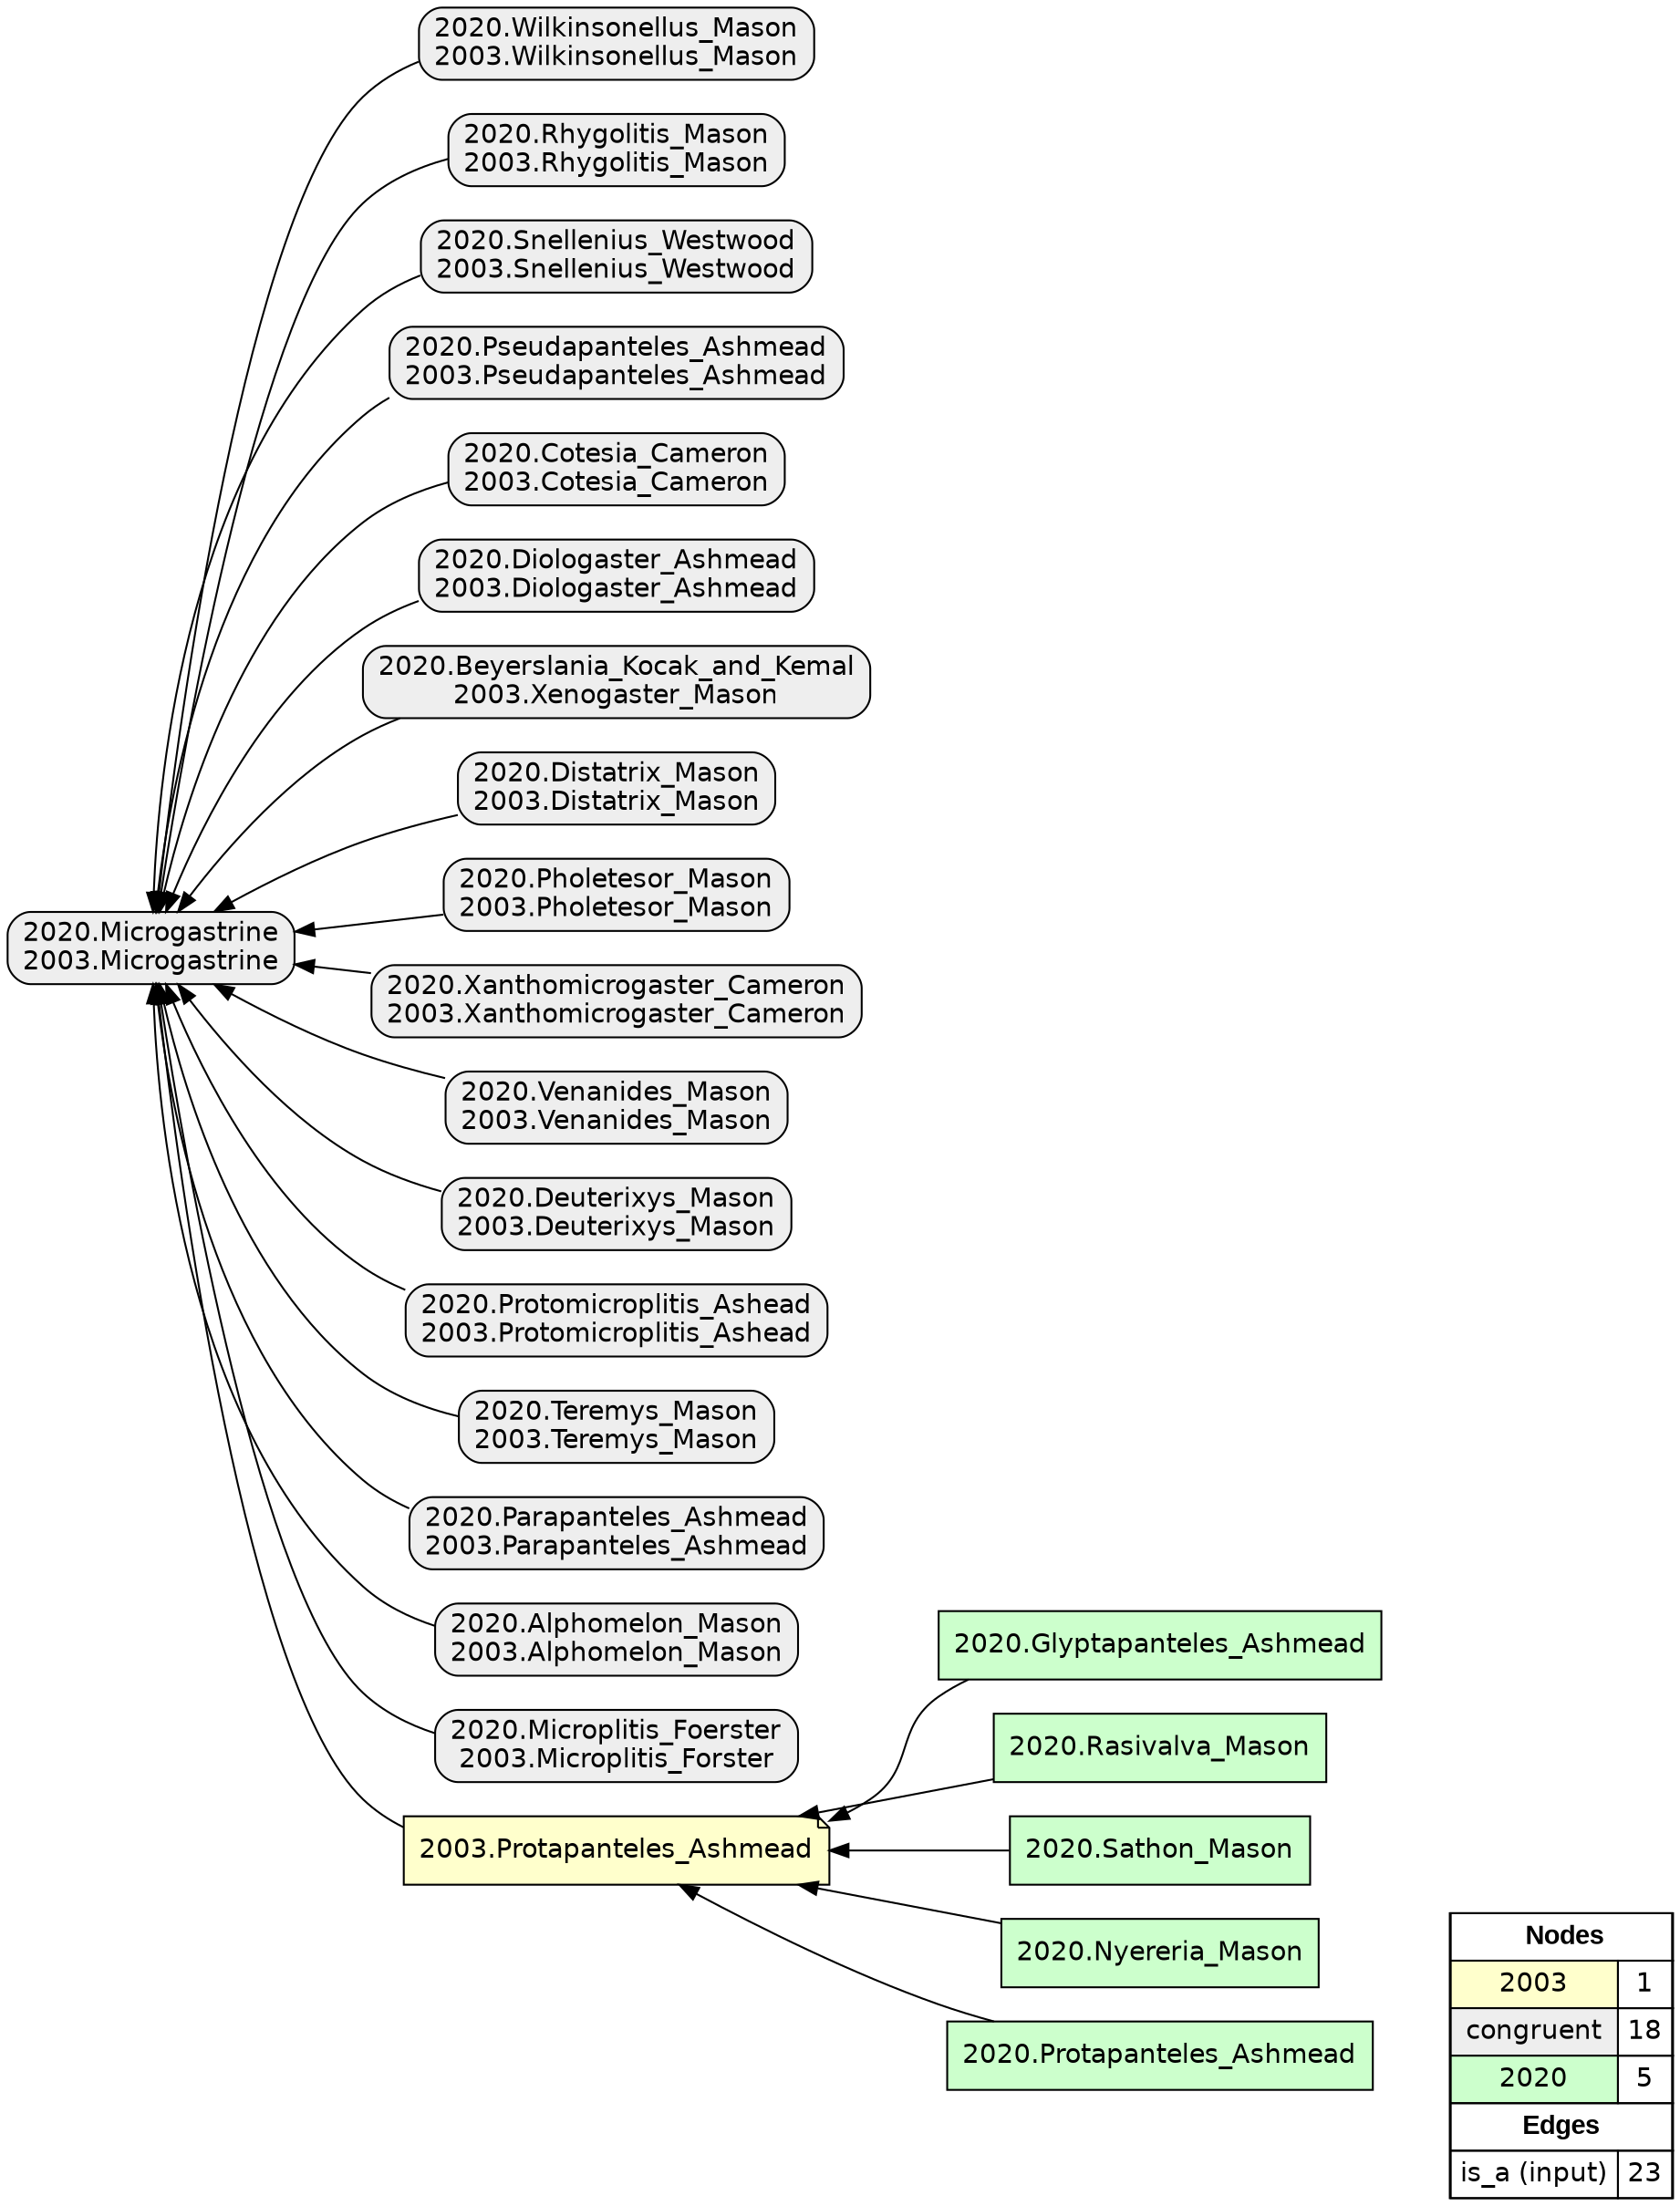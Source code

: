 digraph{
rankdir=RL
node[shape=note style=filled fillcolor="#FFFFCC" fontname="helvetica"] 
"2003.Protapanteles_Ashmead"
node[shape=box style="filled,rounded" fillcolor="#EEEEEE" fontname="helvetica"] 
"2020.Wilkinsonellus_Mason\n2003.Wilkinsonellus_Mason"
"2020.Rhygolitis_Mason\n2003.Rhygolitis_Mason"
"2020.Snellenius_Westwood\n2003.Snellenius_Westwood"
"2020.Pseudapanteles_Ashmead\n2003.Pseudapanteles_Ashmead"
"2020.Cotesia_Cameron\n2003.Cotesia_Cameron"
"2020.Diologaster_Ashmead\n2003.Diologaster_Ashmead"
"2020.Beyerslania_Kocak_and_Kemal\n2003.Xenogaster_Mason"
"2020.Distatrix_Mason\n2003.Distatrix_Mason"
"2020.Pholetesor_Mason\n2003.Pholetesor_Mason"
"2020.Xanthomicrogaster_Cameron\n2003.Xanthomicrogaster_Cameron"
"2020.Venanides_Mason\n2003.Venanides_Mason"
"2020.Deuterixys_Mason\n2003.Deuterixys_Mason"
"2020.Protomicroplitis_Ashead\n2003.Protomicroplitis_Ashead"
"2020.Teremys_Mason\n2003.Teremys_Mason"
"2020.Parapanteles_Ashmead\n2003.Parapanteles_Ashmead"
"2020.Microgastrine\n2003.Microgastrine"
"2020.Alphomelon_Mason\n2003.Alphomelon_Mason"
"2020.Microplitis_Foerster\n2003.Microplitis_Forster"
node[shape=box style=filled fillcolor="#CCFFCC" fontname="helvetica"] 
"2020.Glyptapanteles_Ashmead"
"2020.Rasivalva_Mason"
"2020.Sathon_Mason"
"2020.Nyereria_Mason"
"2020.Protapanteles_Ashmead"
edge[arrowhead=normal style=solid color="#000000" constraint=true penwidth=1]
"2020.Snellenius_Westwood\n2003.Snellenius_Westwood" -> "2020.Microgastrine\n2003.Microgastrine"
"2020.Protomicroplitis_Ashead\n2003.Protomicroplitis_Ashead" -> "2020.Microgastrine\n2003.Microgastrine"
"2020.Beyerslania_Kocak_and_Kemal\n2003.Xenogaster_Mason" -> "2020.Microgastrine\n2003.Microgastrine"
"2020.Pseudapanteles_Ashmead\n2003.Pseudapanteles_Ashmead" -> "2020.Microgastrine\n2003.Microgastrine"
"2003.Protapanteles_Ashmead" -> "2020.Microgastrine\n2003.Microgastrine"
"2020.Nyereria_Mason" -> "2003.Protapanteles_Ashmead"
"2020.Sathon_Mason" -> "2003.Protapanteles_Ashmead"
"2020.Parapanteles_Ashmead\n2003.Parapanteles_Ashmead" -> "2020.Microgastrine\n2003.Microgastrine"
"2020.Distatrix_Mason\n2003.Distatrix_Mason" -> "2020.Microgastrine\n2003.Microgastrine"
"2020.Teremys_Mason\n2003.Teremys_Mason" -> "2020.Microgastrine\n2003.Microgastrine"
"2020.Microplitis_Foerster\n2003.Microplitis_Forster" -> "2020.Microgastrine\n2003.Microgastrine"
"2020.Glyptapanteles_Ashmead" -> "2003.Protapanteles_Ashmead"
"2020.Deuterixys_Mason\n2003.Deuterixys_Mason" -> "2020.Microgastrine\n2003.Microgastrine"
"2020.Xanthomicrogaster_Cameron\n2003.Xanthomicrogaster_Cameron" -> "2020.Microgastrine\n2003.Microgastrine"
"2020.Diologaster_Ashmead\n2003.Diologaster_Ashmead" -> "2020.Microgastrine\n2003.Microgastrine"
"2020.Rasivalva_Mason" -> "2003.Protapanteles_Ashmead"
"2020.Pholetesor_Mason\n2003.Pholetesor_Mason" -> "2020.Microgastrine\n2003.Microgastrine"
"2020.Rhygolitis_Mason\n2003.Rhygolitis_Mason" -> "2020.Microgastrine\n2003.Microgastrine"
"2020.Protapanteles_Ashmead" -> "2003.Protapanteles_Ashmead"
"2020.Cotesia_Cameron\n2003.Cotesia_Cameron" -> "2020.Microgastrine\n2003.Microgastrine"
"2020.Alphomelon_Mason\n2003.Alphomelon_Mason" -> "2020.Microgastrine\n2003.Microgastrine"
"2020.Wilkinsonellus_Mason\n2003.Wilkinsonellus_Mason" -> "2020.Microgastrine\n2003.Microgastrine"
"2020.Venanides_Mason\n2003.Venanides_Mason" -> "2020.Microgastrine\n2003.Microgastrine"
edge[arrowhead=normal style=dotted color="#000000" constraint=true penwidth=1]
node[shape=box] 
{rank=source Legend [fillcolor= white margin=0 label=< 
 <TABLE BORDER="0" CELLBORDER="1" CELLSPACING="0" CELLPADDING="4"> 
<TR> <TD COLSPAN="2"><font face="Arial Black"> Nodes</font></TD> </TR> 
<TR> 
 <TD bgcolor="#FFFFCC" fontname="helvetica">2003</TD> 
 <TD>1</TD> 
 </TR> 
<TR> 
 <TD bgcolor="#EEEEEE" fontname="helvetica">congruent</TD> 
 <TD>18</TD> 
 </TR> 
<TR> 
 <TD bgcolor="#CCFFCC" fontname="helvetica">2020</TD> 
 <TD>5</TD> 
 </TR> 
<TR> <TD COLSPAN="2"><font face = "Arial Black"> Edges </font></TD> </TR> 
<TR> 
 <TD><font color ="#000000">is_a (input)</font></TD><TD>23</TD>
</TR>
</TABLE> 
 >] } 
}
